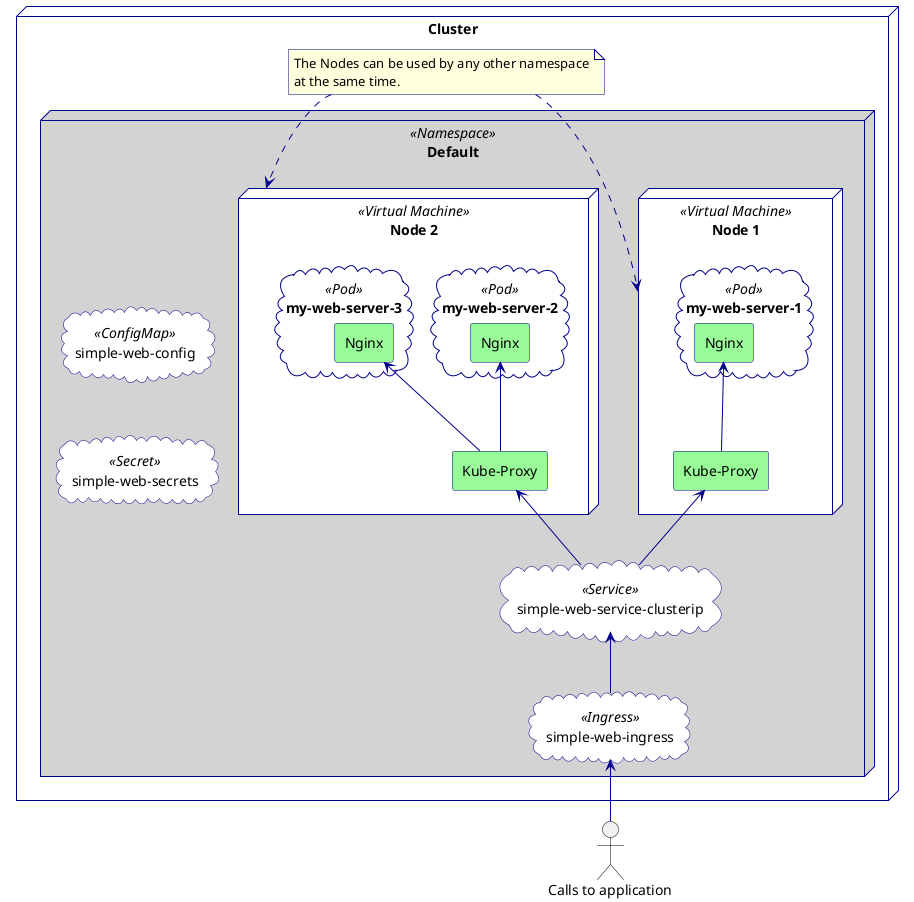 @startuml
<style>
' TODO: Export to a generic style sheet
componentDiagram {
    LineColor darkblue
    TextColor blue

    agent {
        BackGroundColor palegreen
    }
    cloud {
'        BackGroundColor lightgray
        BackGroundColor white
    }
    database {
        BackGroundColor white
    }
    node {
        BackGroundColor white
    }
    actor {
        LineColor black
    }
}
document {
  BackGroundColor white
}
</style>

actor "Calls to application" as ext_call

node Cluster as cluster {
    node "Default" as ns <<Namespace>> #lightgrey {
        node "Node 1" as kube_worker_1 <<Virtual Machine>>  #white {
            agent "Kube-Proxy" as proxy_1

            cloud "my-web-server-1" as pod_A_1 <<Pod>> {
                agent "Nginx" as container_A_1
            }
            container_A_1 <-- proxy_1
        }

        node "Node 2" as kube_worker_2 <<Virtual Machine>> #white {
            agent "Kube-Proxy" as proxy_2

            cloud "my-web-server-2" as pod_A_2 <<Pod>> {
                agent "Nginx" as container_A_2
            }
            cloud "my-web-server-3" as pod_B_2 <<Pod>> {
                agent "Nginx" as container_B_2
            }

            container_A_2 <-- proxy_2
            container_B_2 <-- proxy_2
        }

        cloud "simple-web-service-clusterip" as service_a <<Service>> {
        }

        cloud "simple-web-ingress" as ingress <<Ingress>> {
        }

        cloud "simple-web-config" as configmap <<ConfigMap>> {
        }
        cloud "simple-web-secrets" as secret <<Secret>> {
        }

        cloud "simple-web-ingress" as ingress <<Ingress>> {
        }

        proxy_1 <-- service_a
        proxy_2 <-- service_a

        service_a <-- ingress

        ' Formatting
        configmap -[hidden]- secret
    }

    note as about_node
        The Nodes can be used by any other namespace
        at the same time.
    end note
    about_node ..> kube_worker_1
    about_node ..> kube_worker_2
}


ingress <-- ext_call
@enduml